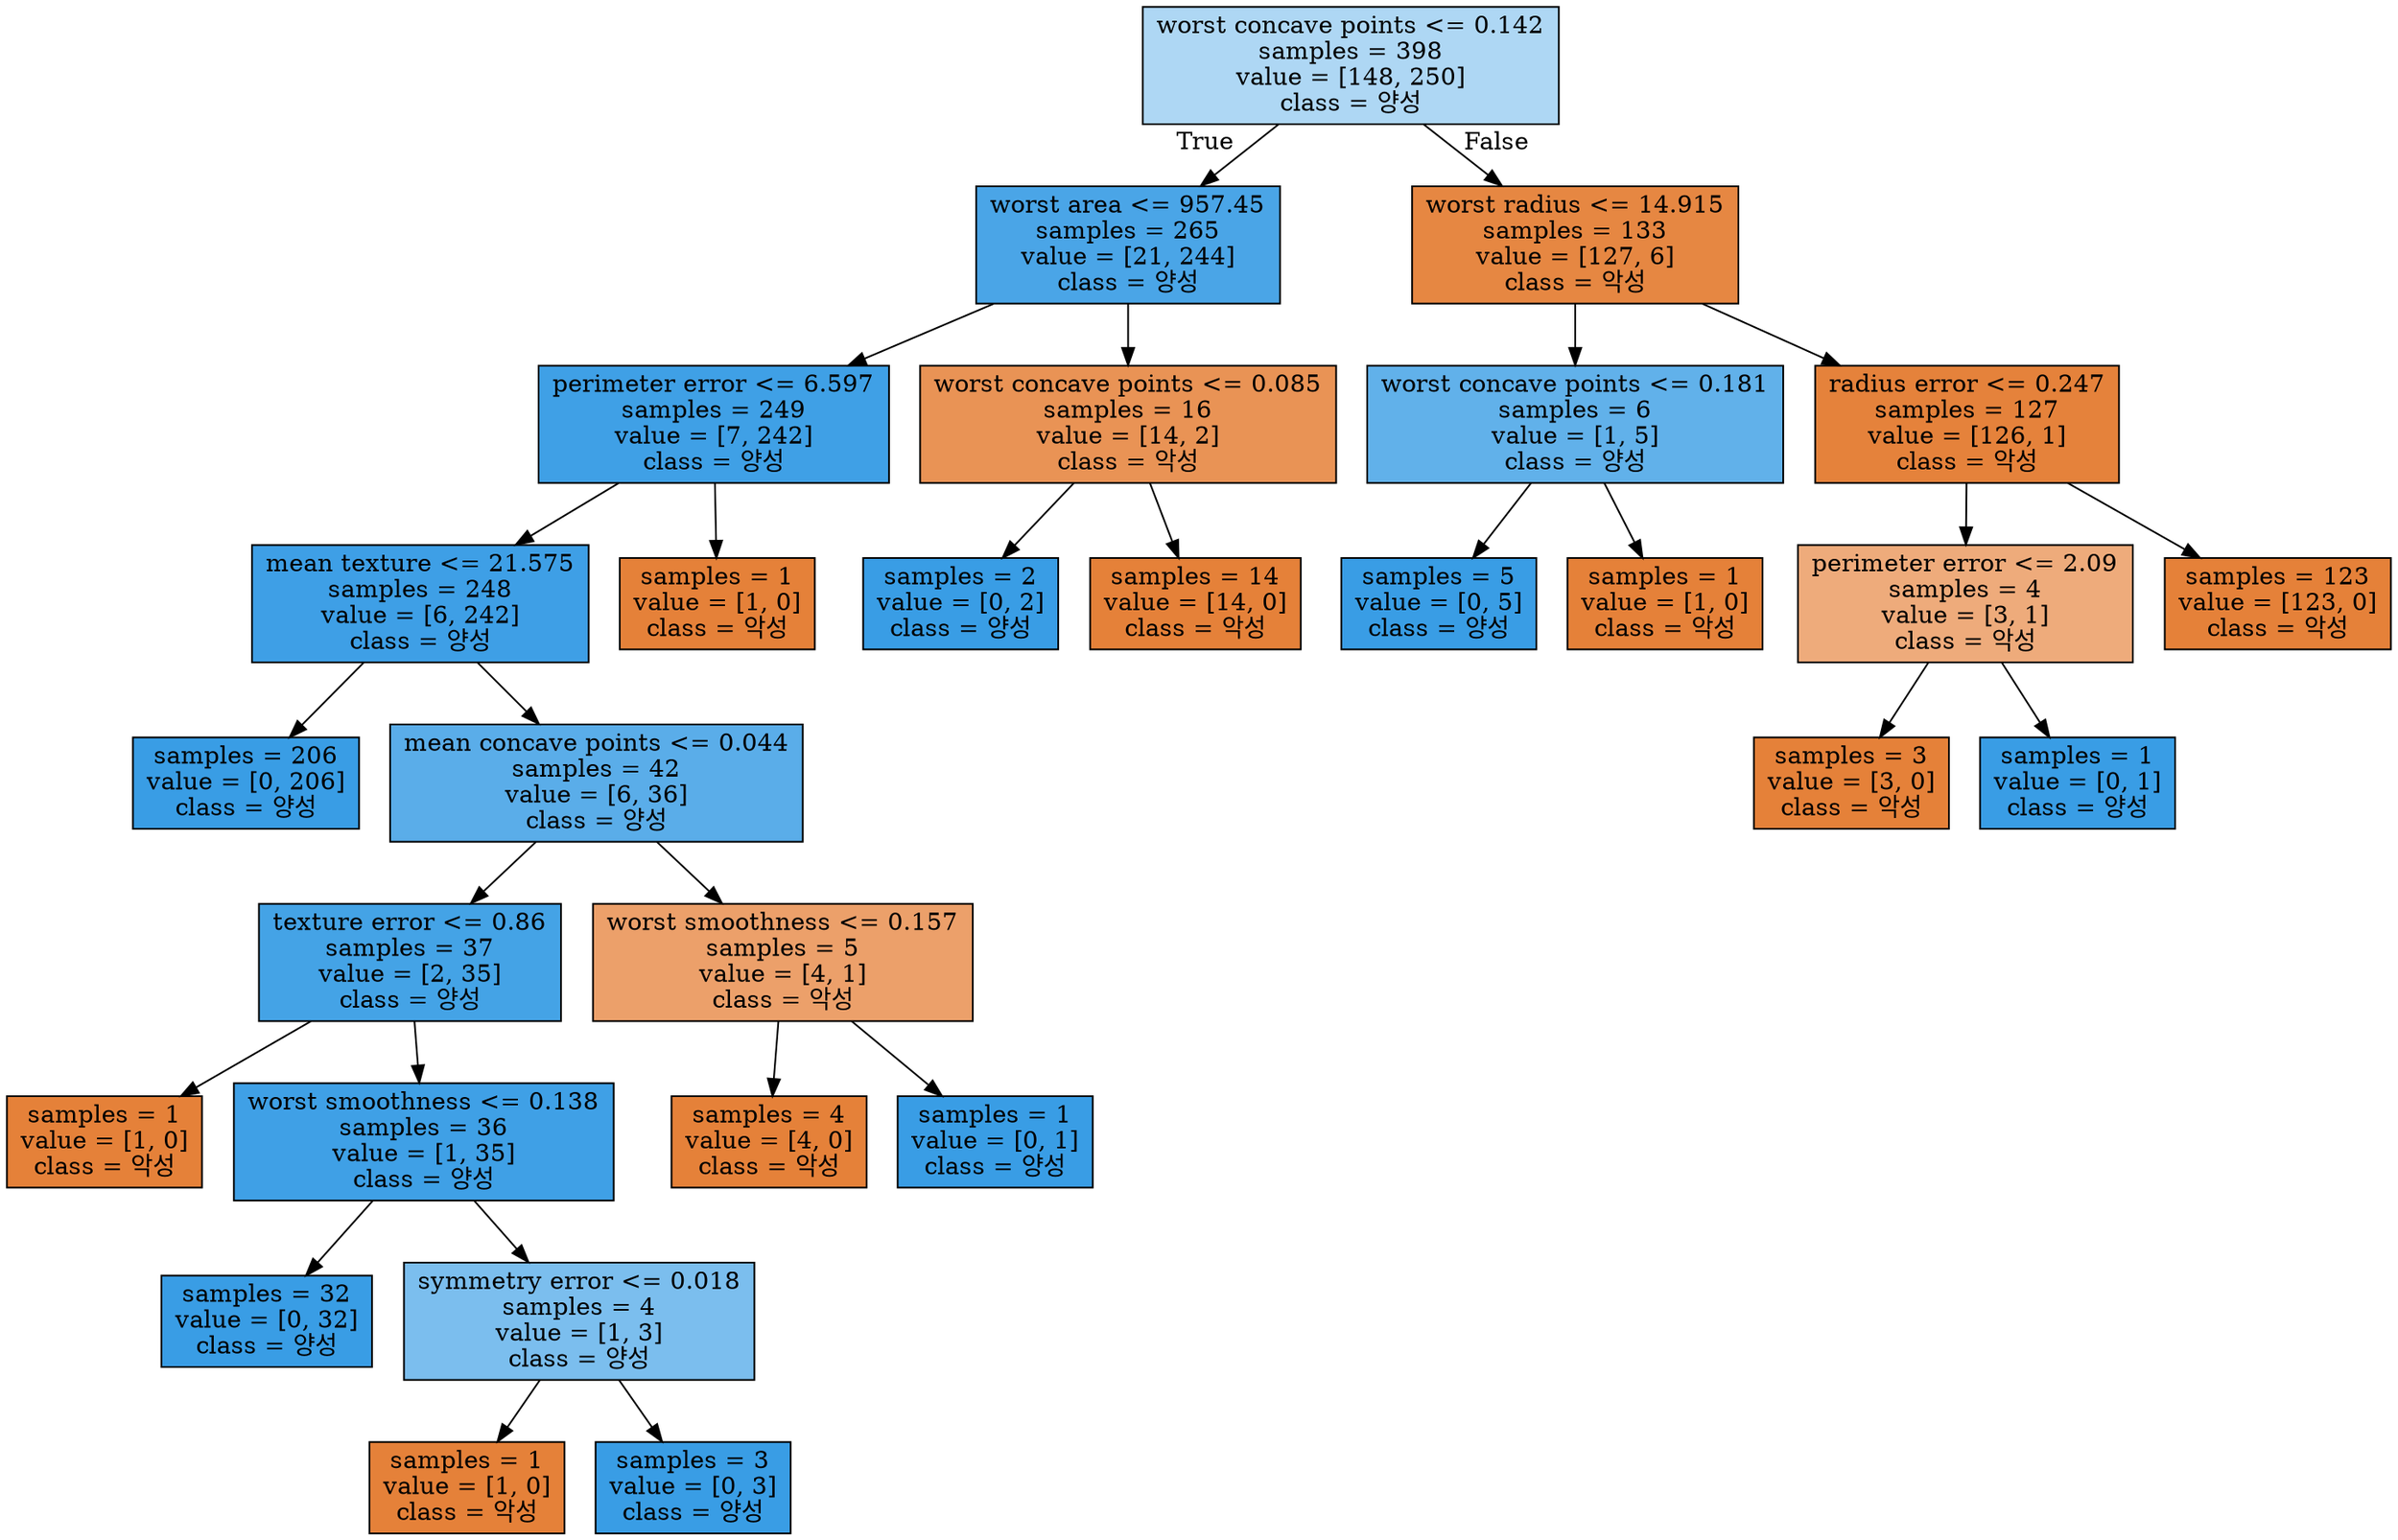 digraph Tree {
node [shape=box, style="filled", color="black"] ;
0 [label="worst concave points <= 0.142\nsamples = 398\nvalue = [148, 250]\nclass = 양성", fillcolor="#aed7f4"] ;
1 [label="worst area <= 957.45\nsamples = 265\nvalue = [21, 244]\nclass = 양성", fillcolor="#4aa5e7"] ;
0 -> 1 [labeldistance=2.5, labelangle=45, headlabel="True"] ;
2 [label="perimeter error <= 6.597\nsamples = 249\nvalue = [7, 242]\nclass = 양성", fillcolor="#3fa0e6"] ;
1 -> 2 ;
3 [label="mean texture <= 21.575\nsamples = 248\nvalue = [6, 242]\nclass = 양성", fillcolor="#3e9fe6"] ;
2 -> 3 ;
4 [label="samples = 206\nvalue = [0, 206]\nclass = 양성", fillcolor="#399de5"] ;
3 -> 4 ;
5 [label="mean concave points <= 0.044\nsamples = 42\nvalue = [6, 36]\nclass = 양성", fillcolor="#5aade9"] ;
3 -> 5 ;
6 [label="texture error <= 0.86\nsamples = 37\nvalue = [2, 35]\nclass = 양성", fillcolor="#44a3e6"] ;
5 -> 6 ;
7 [label="samples = 1\nvalue = [1, 0]\nclass = 악성", fillcolor="#e58139"] ;
6 -> 7 ;
8 [label="worst smoothness <= 0.138\nsamples = 36\nvalue = [1, 35]\nclass = 양성", fillcolor="#3fa0e6"] ;
6 -> 8 ;
9 [label="samples = 32\nvalue = [0, 32]\nclass = 양성", fillcolor="#399de5"] ;
8 -> 9 ;
10 [label="symmetry error <= 0.018\nsamples = 4\nvalue = [1, 3]\nclass = 양성", fillcolor="#7bbeee"] ;
8 -> 10 ;
11 [label="samples = 1\nvalue = [1, 0]\nclass = 악성", fillcolor="#e58139"] ;
10 -> 11 ;
12 [label="samples = 3\nvalue = [0, 3]\nclass = 양성", fillcolor="#399de5"] ;
10 -> 12 ;
13 [label="worst smoothness <= 0.157\nsamples = 5\nvalue = [4, 1]\nclass = 악성", fillcolor="#eca06a"] ;
5 -> 13 ;
14 [label="samples = 4\nvalue = [4, 0]\nclass = 악성", fillcolor="#e58139"] ;
13 -> 14 ;
15 [label="samples = 1\nvalue = [0, 1]\nclass = 양성", fillcolor="#399de5"] ;
13 -> 15 ;
16 [label="samples = 1\nvalue = [1, 0]\nclass = 악성", fillcolor="#e58139"] ;
2 -> 16 ;
17 [label="worst concave points <= 0.085\nsamples = 16\nvalue = [14, 2]\nclass = 악성", fillcolor="#e99355"] ;
1 -> 17 ;
18 [label="samples = 2\nvalue = [0, 2]\nclass = 양성", fillcolor="#399de5"] ;
17 -> 18 ;
19 [label="samples = 14\nvalue = [14, 0]\nclass = 악성", fillcolor="#e58139"] ;
17 -> 19 ;
20 [label="worst radius <= 14.915\nsamples = 133\nvalue = [127, 6]\nclass = 악성", fillcolor="#e68742"] ;
0 -> 20 [labeldistance=2.5, labelangle=-45, headlabel="False"] ;
21 [label="worst concave points <= 0.181\nsamples = 6\nvalue = [1, 5]\nclass = 양성", fillcolor="#61b1ea"] ;
20 -> 21 ;
22 [label="samples = 5\nvalue = [0, 5]\nclass = 양성", fillcolor="#399de5"] ;
21 -> 22 ;
23 [label="samples = 1\nvalue = [1, 0]\nclass = 악성", fillcolor="#e58139"] ;
21 -> 23 ;
24 [label="radius error <= 0.247\nsamples = 127\nvalue = [126, 1]\nclass = 악성", fillcolor="#e5823b"] ;
20 -> 24 ;
25 [label="perimeter error <= 2.09\nsamples = 4\nvalue = [3, 1]\nclass = 악성", fillcolor="#eeab7b"] ;
24 -> 25 ;
26 [label="samples = 3\nvalue = [3, 0]\nclass = 악성", fillcolor="#e58139"] ;
25 -> 26 ;
27 [label="samples = 1\nvalue = [0, 1]\nclass = 양성", fillcolor="#399de5"] ;
25 -> 27 ;
28 [label="samples = 123\nvalue = [123, 0]\nclass = 악성", fillcolor="#e58139"] ;
24 -> 28 ;
}